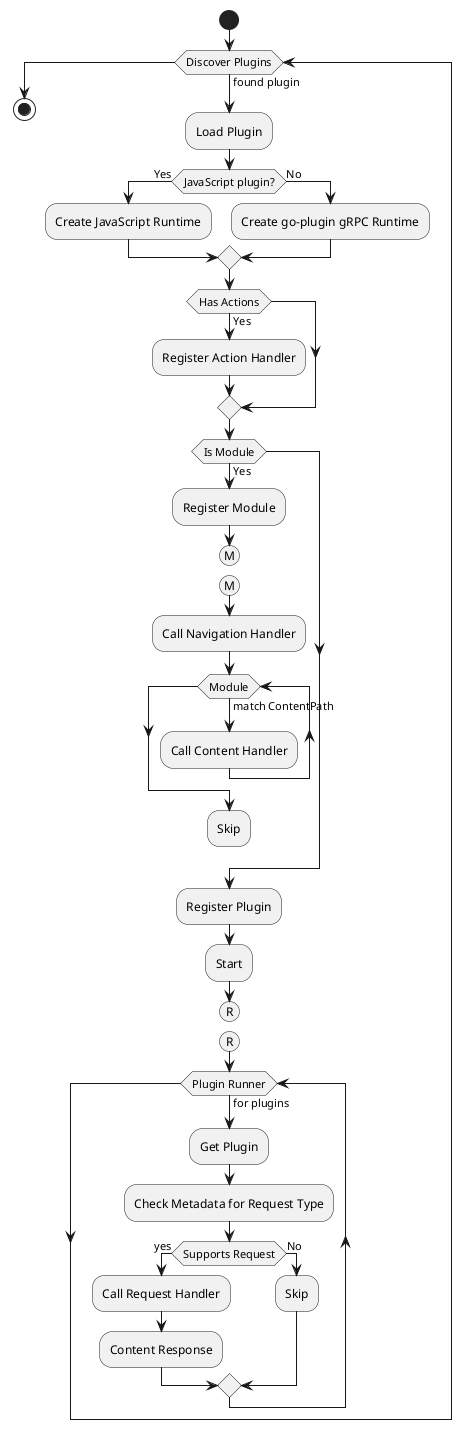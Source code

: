 @startuml octant-plugin-activity
start
while (Discover Plugins) is (found plugin)
    :Load Plugin;
    if (JavaScript plugin?) then (Yes)
    :Create JavaScript Runtime;
    else (No)
        :Create go-plugin gRPC Runtime;
    endif
    if (Has Actions) then (Yes)
        :Register Action Handler;
    endif
    if (Is Module) then (Yes)
        :Register Module;
        (M)
        detach
        (M)
        :Call Navigation Handler;
        while (Module) is (match ContentPath)
            :Call Content Handler;
        endwhile
        :Skip;
        detach
    endif
    :Register Plugin;

    :Start;
    (R)
    detach
    (R)
    while (Plugin Runner) is (for plugins)
        :Get Plugin;
        :Check Metadata for Request Type;
        if (Supports Request) then (yes)
            :Call Request Handler;
            :Content Response;
        else (No)
            :Skip;
        endif
    endwhile
endwhile
stop
@enduml